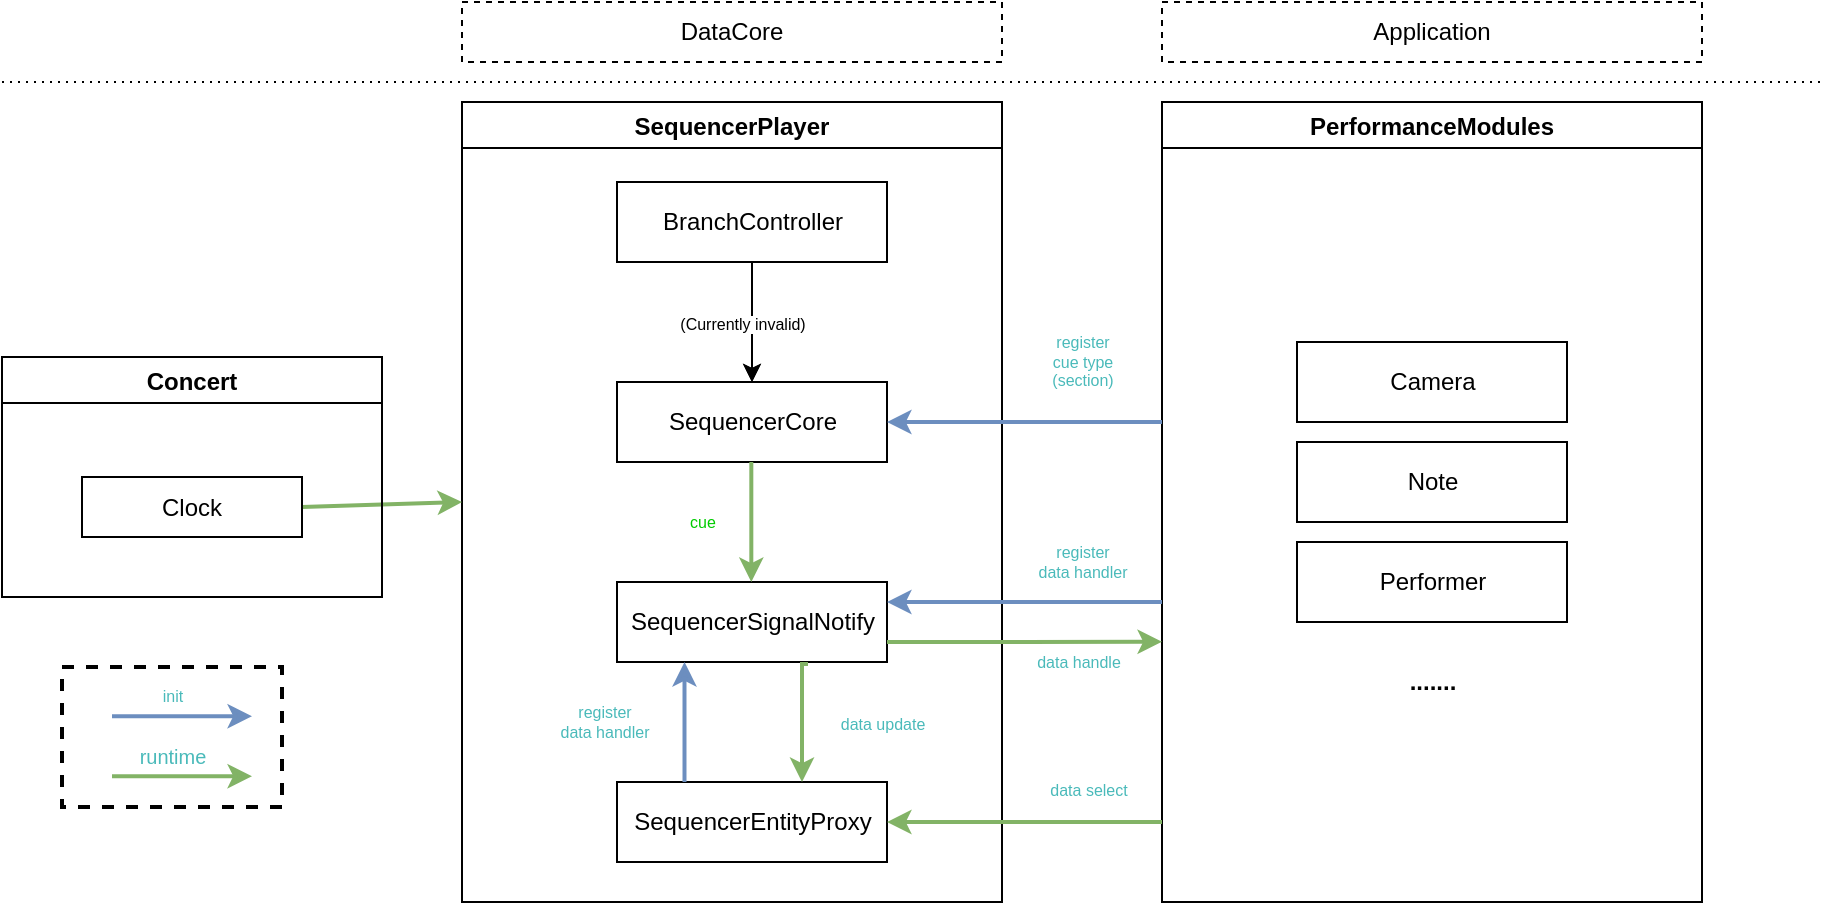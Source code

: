 <mxfile version="14.8.6" type="github">
  <diagram id="0g_ZhgoLusf_EZwTvXoB" name="Page-1">
    <mxGraphModel dx="1422" dy="762" grid="1" gridSize="10" guides="1" tooltips="1" connect="1" arrows="1" fold="1" page="1" pageScale="1" pageWidth="827" pageHeight="1169" math="0" shadow="0">
      <root>
        <mxCell id="0" />
        <mxCell id="1" parent="0" />
        <mxCell id="metEV9sD4KRQdtosPAau-4" value="SequencerPlayer" style="swimlane;fillColor=#ffffff;" parent="1" vertex="1">
          <mxGeometry x="260" y="80" width="270" height="400" as="geometry">
            <mxRectangle x="360" y="160" width="130" height="23" as="alternateBounds" />
          </mxGeometry>
        </mxCell>
        <mxCell id="metEV9sD4KRQdtosPAau-11" value="" style="edgeStyle=orthogonalEdgeStyle;rounded=0;orthogonalLoop=1;jettySize=auto;html=1;" parent="metEV9sD4KRQdtosPAau-4" source="metEV9sD4KRQdtosPAau-3" target="metEV9sD4KRQdtosPAau-5" edge="1">
          <mxGeometry relative="1" as="geometry" />
        </mxCell>
        <mxCell id="metEV9sD4KRQdtosPAau-3" value="BranchController" style="rounded=0;whiteSpace=wrap;html=1;direction=west;" parent="metEV9sD4KRQdtosPAau-4" vertex="1">
          <mxGeometry x="77.5" y="40" width="135" height="40" as="geometry" />
        </mxCell>
        <mxCell id="metEV9sD4KRQdtosPAau-5" value="SequencerCore" style="rounded=0;direction=west;whiteSpace=wrap;html=1;" parent="metEV9sD4KRQdtosPAau-4" vertex="1">
          <mxGeometry x="77.5" y="140" width="135" height="40" as="geometry" />
        </mxCell>
        <mxCell id="metEV9sD4KRQdtosPAau-6" value="SequencerSignalNotify" style="rounded=0;whiteSpace=wrap;html=1;direction=west;" parent="metEV9sD4KRQdtosPAau-4" vertex="1">
          <mxGeometry x="77.5" y="240" width="135" height="40" as="geometry" />
        </mxCell>
        <mxCell id="metEV9sD4KRQdtosPAau-9" value="" style="endArrow=classic;html=1;exitX=0.5;exitY=0;exitDx=0;exitDy=0;entryX=0.5;entryY=1;entryDx=0;entryDy=0;" parent="metEV9sD4KRQdtosPAau-4" source="metEV9sD4KRQdtosPAau-3" target="metEV9sD4KRQdtosPAau-5" edge="1">
          <mxGeometry width="50" height="50" relative="1" as="geometry">
            <mxPoint x="-90" y="170" as="sourcePoint" />
            <mxPoint x="10" y="170" as="targetPoint" />
          </mxGeometry>
        </mxCell>
        <mxCell id="metEV9sD4KRQdtosPAau-12" value="&lt;font style=&quot;font-size: 8px ; line-height: 100%&quot;&gt;(Currently invalid)&lt;/font&gt;" style="edgeLabel;html=1;align=center;verticalAlign=middle;resizable=0;points=[];fontSize=8;" parent="metEV9sD4KRQdtosPAau-9" vertex="1" connectable="0">
          <mxGeometry x="-0.579" y="1" relative="1" as="geometry">
            <mxPoint x="-6" y="18" as="offset" />
          </mxGeometry>
        </mxCell>
        <mxCell id="metEV9sD4KRQdtosPAau-10" value="" style="endArrow=classic;html=1;exitX=0.5;exitY=0;exitDx=0;exitDy=0;entryX=0.5;entryY=1;entryDx=0;entryDy=0;fillColor=#d5e8d4;strokeColor=#82b366;strokeWidth=2;" parent="metEV9sD4KRQdtosPAau-4" edge="1">
          <mxGeometry width="50" height="50" relative="1" as="geometry">
            <mxPoint x="144.66" y="180" as="sourcePoint" />
            <mxPoint x="144.66" y="240" as="targetPoint" />
          </mxGeometry>
        </mxCell>
        <mxCell id="metEV9sD4KRQdtosPAau-13" value="&lt;font color=&quot;#00cc00&quot;&gt;cue&lt;/font&gt;" style="edgeLabel;html=1;align=center;verticalAlign=middle;resizable=0;points=[];fontSize=8;" parent="metEV9sD4KRQdtosPAau-10" vertex="1" connectable="0">
          <mxGeometry x="0.432" relative="1" as="geometry">
            <mxPoint x="-25" y="-13" as="offset" />
          </mxGeometry>
        </mxCell>
        <mxCell id="wanQzv2yDF0tZSXgFPqZ-2" value="SequencerEntityProxy" style="rounded=0;direction=west;whiteSpace=wrap;html=1;" vertex="1" parent="metEV9sD4KRQdtosPAau-4">
          <mxGeometry x="77.5" y="340" width="135" height="40" as="geometry" />
        </mxCell>
        <mxCell id="wanQzv2yDF0tZSXgFPqZ-5" value="" style="endArrow=classic;html=1;fontSize=8;fontColor=#000000;strokeWidth=2;entryX=0.75;entryY=0;entryDx=0;entryDy=0;fillColor=#dae8fc;strokeColor=#6c8ebf;exitX=0.75;exitY=1;exitDx=0;exitDy=0;" edge="1" parent="metEV9sD4KRQdtosPAau-4" source="wanQzv2yDF0tZSXgFPqZ-2" target="metEV9sD4KRQdtosPAau-6">
          <mxGeometry width="50" height="50" relative="1" as="geometry">
            <mxPoint x="150" y="330" as="sourcePoint" />
            <mxPoint x="110" y="280" as="targetPoint" />
          </mxGeometry>
        </mxCell>
        <mxCell id="wanQzv2yDF0tZSXgFPqZ-6" value="register&lt;br&gt;data handler" style="edgeLabel;html=1;align=center;verticalAlign=middle;resizable=0;points=[];fontSize=8;fontColor=#4ABABA;" vertex="1" connectable="0" parent="wanQzv2yDF0tZSXgFPqZ-5">
          <mxGeometry x="-0.459" y="1" relative="1" as="geometry">
            <mxPoint x="-40" y="-14" as="offset" />
          </mxGeometry>
        </mxCell>
        <mxCell id="metEV9sD4KRQdtosPAau-8" value="" style="endArrow=classic;html=1;exitX=1;exitY=0.5;exitDx=0;exitDy=0;entryX=0;entryY=0.5;entryDx=0;entryDy=0;fillColor=#d5e8d4;strokeColor=#82b366;strokeWidth=2;" parent="1" source="metEV9sD4KRQdtosPAau-1" target="metEV9sD4KRQdtosPAau-4" edge="1">
          <mxGeometry width="50" height="50" relative="1" as="geometry">
            <mxPoint x="390" y="420" as="sourcePoint" />
            <mxPoint x="250" y="240" as="targetPoint" />
          </mxGeometry>
        </mxCell>
        <mxCell id="metEV9sD4KRQdtosPAau-15" value="PerformanceModules" style="swimlane;fillColor=#ffffff;" parent="1" vertex="1">
          <mxGeometry x="610" y="80" width="270" height="400" as="geometry">
            <mxRectangle x="360" y="160" width="130" height="23" as="alternateBounds" />
          </mxGeometry>
        </mxCell>
        <mxCell id="metEV9sD4KRQdtosPAau-17" value="Camera" style="rounded=0;whiteSpace=wrap;html=1;direction=west;" parent="metEV9sD4KRQdtosPAau-15" vertex="1">
          <mxGeometry x="67.5" y="120" width="135" height="40" as="geometry" />
        </mxCell>
        <mxCell id="metEV9sD4KRQdtosPAau-18" value="Note" style="rounded=0;direction=west;whiteSpace=wrap;html=1;" parent="metEV9sD4KRQdtosPAau-15" vertex="1">
          <mxGeometry x="67.5" y="170" width="135" height="40" as="geometry" />
        </mxCell>
        <mxCell id="metEV9sD4KRQdtosPAau-19" value="Performer" style="rounded=0;whiteSpace=wrap;html=1;direction=west;" parent="metEV9sD4KRQdtosPAau-15" vertex="1">
          <mxGeometry x="67.5" y="220" width="135" height="40" as="geometry" />
        </mxCell>
        <mxCell id="metEV9sD4KRQdtosPAau-26" value="&lt;b&gt;.......&lt;/b&gt;" style="rounded=0;whiteSpace=wrap;html=1;direction=west;strokeColor=none;fillColor=none;" parent="metEV9sD4KRQdtosPAau-15" vertex="1">
          <mxGeometry x="67.5" y="270" width="135" height="40" as="geometry" />
        </mxCell>
        <mxCell id="metEV9sD4KRQdtosPAau-27" value="DataCore" style="rounded=0;whiteSpace=wrap;html=1;dashed=1;" parent="1" vertex="1">
          <mxGeometry x="260" y="30" width="270" height="30" as="geometry" />
        </mxCell>
        <mxCell id="metEV9sD4KRQdtosPAau-28" value="Application" style="rounded=0;whiteSpace=wrap;html=1;dashed=1;" parent="1" vertex="1">
          <mxGeometry x="610" y="30" width="270" height="30" as="geometry" />
        </mxCell>
        <mxCell id="metEV9sD4KRQdtosPAau-29" value="" style="endArrow=none;dashed=1;html=1;dashPattern=1 3;strokeWidth=1;fontSize=8;fontColor=#000000;" parent="1" edge="1">
          <mxGeometry width="50" height="50" relative="1" as="geometry">
            <mxPoint x="30" y="70" as="sourcePoint" />
            <mxPoint x="940" y="70" as="targetPoint" />
          </mxGeometry>
        </mxCell>
        <mxCell id="metEV9sD4KRQdtosPAau-31" value="Concert" style="swimlane;fillColor=#ffffff;" parent="1" vertex="1">
          <mxGeometry x="30" y="207.5" width="190" height="120" as="geometry">
            <mxRectangle x="360" y="160" width="130" height="23" as="alternateBounds" />
          </mxGeometry>
        </mxCell>
        <mxCell id="metEV9sD4KRQdtosPAau-1" value="Clock" style="rounded=0;whiteSpace=wrap;html=1;" parent="metEV9sD4KRQdtosPAau-31" vertex="1">
          <mxGeometry x="40" y="60" width="110" height="30" as="geometry" />
        </mxCell>
        <mxCell id="metEV9sD4KRQdtosPAau-41" value="" style="endArrow=classic;html=1;fontSize=8;fontColor=#000000;strokeWidth=2;entryX=0;entryY=0.5;entryDx=0;entryDy=0;fillColor=#dae8fc;strokeColor=#6c8ebf;" parent="1" target="metEV9sD4KRQdtosPAau-5" edge="1">
          <mxGeometry width="50" height="50" relative="1" as="geometry">
            <mxPoint x="610" y="240" as="sourcePoint" />
            <mxPoint x="530" y="160" as="targetPoint" />
          </mxGeometry>
        </mxCell>
        <mxCell id="metEV9sD4KRQdtosPAau-49" value="register &lt;br&gt;cue type&lt;br&gt;(section)" style="edgeLabel;html=1;align=center;verticalAlign=middle;resizable=0;points=[];fontSize=8;rotation=0;fontColor=#4ABABA;" parent="metEV9sD4KRQdtosPAau-41" vertex="1" connectable="0">
          <mxGeometry x="-0.288" y="2" relative="1" as="geometry">
            <mxPoint x="9" y="-32" as="offset" />
          </mxGeometry>
        </mxCell>
        <mxCell id="metEV9sD4KRQdtosPAau-44" value="" style="endArrow=classic;html=1;fontSize=8;fontColor=#000000;strokeWidth=2;entryX=0;entryY=0.75;entryDx=0;entryDy=0;fillColor=#dae8fc;strokeColor=#6c8ebf;" parent="1" edge="1">
          <mxGeometry width="50" height="50" relative="1" as="geometry">
            <mxPoint x="610" y="330" as="sourcePoint" />
            <mxPoint x="472.5" y="330" as="targetPoint" />
          </mxGeometry>
        </mxCell>
        <mxCell id="metEV9sD4KRQdtosPAau-50" value="register&lt;br&gt;data handler" style="edgeLabel;html=1;align=center;verticalAlign=middle;resizable=0;points=[];fontSize=8;fontColor=#4ABABA;" parent="metEV9sD4KRQdtosPAau-44" vertex="1" connectable="0">
          <mxGeometry x="-0.459" y="1" relative="1" as="geometry">
            <mxPoint x="-3" y="-21" as="offset" />
          </mxGeometry>
        </mxCell>
        <mxCell id="metEV9sD4KRQdtosPAau-46" style="edgeStyle=orthogonalEdgeStyle;rounded=0;orthogonalLoop=1;jettySize=auto;html=1;exitX=0;exitY=0.25;exitDx=0;exitDy=0;fontSize=10;fontColor=#000000;strokeWidth=2;fillColor=#d5e8d4;strokeColor=#82b366;fontStyle=0" parent="1" source="metEV9sD4KRQdtosPAau-6" edge="1">
          <mxGeometry relative="1" as="geometry">
            <mxPoint x="610" y="349.862" as="targetPoint" />
          </mxGeometry>
        </mxCell>
        <mxCell id="metEV9sD4KRQdtosPAau-51" value="data handle" style="edgeLabel;html=1;align=center;verticalAlign=middle;resizable=0;points=[];fontSize=8;fontColor=#4ABABA;" parent="metEV9sD4KRQdtosPAau-46" vertex="1" connectable="0">
          <mxGeometry x="0.389" y="-3" relative="1" as="geometry">
            <mxPoint y="7" as="offset" />
          </mxGeometry>
        </mxCell>
        <mxCell id="metEV9sD4KRQdtosPAau-53" value="" style="endArrow=classic;html=1;fontSize=8;fontColor=#000000;strokeWidth=2;entryX=0;entryY=0.75;entryDx=0;entryDy=0;fillColor=#dae8fc;strokeColor=#6c8ebf;" parent="1" edge="1">
          <mxGeometry width="50" height="50" relative="1" as="geometry">
            <mxPoint x="85" y="387.08" as="sourcePoint" />
            <mxPoint x="155" y="387.08" as="targetPoint" />
          </mxGeometry>
        </mxCell>
        <mxCell id="metEV9sD4KRQdtosPAau-54" value="init" style="edgeLabel;html=1;align=center;verticalAlign=middle;resizable=0;points=[];fontSize=8;rotation=0;fontColor=#4ABABA;" parent="metEV9sD4KRQdtosPAau-53" vertex="1" connectable="0">
          <mxGeometry x="-0.288" y="2" relative="1" as="geometry">
            <mxPoint x="5" y="-8" as="offset" />
          </mxGeometry>
        </mxCell>
        <mxCell id="metEV9sD4KRQdtosPAau-60" value="" style="endArrow=classic;html=1;exitX=1;exitY=0.5;exitDx=0;exitDy=0;fillColor=#d5e8d4;strokeColor=#82b366;strokeWidth=2;" parent="1" edge="1">
          <mxGeometry width="50" height="50" relative="1" as="geometry">
            <mxPoint x="85" y="417.08" as="sourcePoint" />
            <mxPoint x="155" y="417.08" as="targetPoint" />
          </mxGeometry>
        </mxCell>
        <mxCell id="metEV9sD4KRQdtosPAau-62" value="runtime" style="edgeLabel;html=1;align=center;verticalAlign=middle;resizable=0;points=[];fontSize=10;fontColor=#4ABABA;" parent="metEV9sD4KRQdtosPAau-60" vertex="1" connectable="0">
          <mxGeometry x="0.366" relative="1" as="geometry">
            <mxPoint x="-18" y="-10" as="offset" />
          </mxGeometry>
        </mxCell>
        <mxCell id="metEV9sD4KRQdtosPAau-63" value="" style="rounded=0;whiteSpace=wrap;html=1;dashed=1;fillColor=none;strokeWidth=2;" parent="1" vertex="1">
          <mxGeometry x="60" y="362.5" width="110" height="70" as="geometry" />
        </mxCell>
        <mxCell id="wanQzv2yDF0tZSXgFPqZ-7" style="edgeStyle=orthogonalEdgeStyle;rounded=0;orthogonalLoop=1;jettySize=auto;html=1;fontSize=10;fontColor=#000000;strokeWidth=2;fillColor=#d5e8d4;strokeColor=#82b366;fontStyle=0;" edge="1" parent="1">
          <mxGeometry relative="1" as="geometry">
            <mxPoint x="430" y="420" as="targetPoint" />
            <mxPoint x="433" y="361" as="sourcePoint" />
            <Array as="points">
              <mxPoint x="430" y="361" />
              <mxPoint x="430" y="420" />
            </Array>
          </mxGeometry>
        </mxCell>
        <mxCell id="wanQzv2yDF0tZSXgFPqZ-8" value="data update" style="edgeLabel;html=1;align=center;verticalAlign=middle;resizable=0;points=[];fontSize=8;fontColor=#4ABABA;" vertex="1" connectable="0" parent="wanQzv2yDF0tZSXgFPqZ-7">
          <mxGeometry x="0.389" y="-3" relative="1" as="geometry">
            <mxPoint x="43" y="-10" as="offset" />
          </mxGeometry>
        </mxCell>
        <mxCell id="wanQzv2yDF0tZSXgFPqZ-12" value="" style="endArrow=classic;html=1;exitX=1;exitY=0.5;exitDx=0;exitDy=0;fillColor=#d5e8d4;strokeColor=#82b366;strokeWidth=2;entryX=0;entryY=0.5;entryDx=0;entryDy=0;" edge="1" parent="1" target="wanQzv2yDF0tZSXgFPqZ-2">
          <mxGeometry width="50" height="50" relative="1" as="geometry">
            <mxPoint x="610" y="440" as="sourcePoint" />
            <mxPoint x="530" y="440" as="targetPoint" />
          </mxGeometry>
        </mxCell>
        <mxCell id="wanQzv2yDF0tZSXgFPqZ-14" value="data select" style="edgeLabel;html=1;align=center;verticalAlign=middle;resizable=0;points=[];fontSize=8;fontColor=#4ABABA;" vertex="1" connectable="0" parent="1">
          <mxGeometry x="540.002" y="439.995" as="geometry">
            <mxPoint x="33" y="-16" as="offset" />
          </mxGeometry>
        </mxCell>
      </root>
    </mxGraphModel>
  </diagram>
</mxfile>
